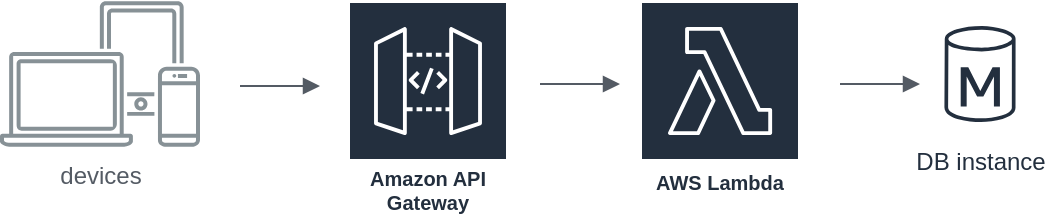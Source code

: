 <mxfile version="14.1.1" type="device"><diagram id="FVK82GPYwj_nhir-lwv4" name="Page-1"><mxGraphModel dx="900" dy="788" grid="1" gridSize="10" guides="1" tooltips="1" connect="1" arrows="1" fold="1" page="1" pageScale="1" pageWidth="827" pageHeight="1169" math="0" shadow="0"><root><mxCell id="0"/><mxCell id="1" parent="0"/><mxCell id="cXl2kiiuHsrgFgcBL4Jd-36" value="Amazon API Gateway" style="outlineConnect=0;fontColor=#232F3E;gradientColor=none;strokeColor=#ffffff;fillColor=#232F3E;dashed=0;verticalLabelPosition=middle;verticalAlign=bottom;align=center;html=1;whiteSpace=wrap;fontSize=10;fontStyle=1;spacing=3;shape=mxgraph.aws4.productIcon;prIcon=mxgraph.aws4.api_gateway;" parent="1" vertex="1"><mxGeometry x="344" y="193.5" width="80" height="110" as="geometry"/></mxCell><mxCell id="cXl2kiiuHsrgFgcBL4Jd-37" value="AWS Lambda" style="outlineConnect=0;fontColor=#232F3E;gradientColor=none;strokeColor=#ffffff;fillColor=#232F3E;dashed=0;verticalLabelPosition=middle;verticalAlign=bottom;align=center;html=1;whiteSpace=wrap;fontSize=10;fontStyle=1;spacing=3;shape=mxgraph.aws4.productIcon;prIcon=mxgraph.aws4.lambda;" parent="1" vertex="1"><mxGeometry x="490" y="193.5" width="80" height="100" as="geometry"/></mxCell><mxCell id="cXl2kiiuHsrgFgcBL4Jd-38" value="devices" style="outlineConnect=0;gradientColor=none;fontColor=#545B64;strokeColor=none;fillColor=#879196;dashed=0;verticalLabelPosition=bottom;verticalAlign=top;align=center;html=1;fontSize=12;fontStyle=0;aspect=fixed;shape=mxgraph.aws4.illustration_devices;pointerEvents=1" parent="1" vertex="1"><mxGeometry x="170" y="193.5" width="100" height="73" as="geometry"/></mxCell><mxCell id="cXl2kiiuHsrgFgcBL4Jd-39" value="DB instance" style="outlineConnect=0;fontColor=#232F3E;gradientColor=none;strokeColor=#232F3E;fillColor=#ffffff;dashed=0;verticalLabelPosition=bottom;verticalAlign=top;align=center;html=1;fontSize=12;fontStyle=0;aspect=fixed;shape=mxgraph.aws4.resourceIcon;resIcon=mxgraph.aws4.db_instance;" parent="1" vertex="1"><mxGeometry x="630" y="200" width="60" height="60" as="geometry"/></mxCell><mxCell id="cXl2kiiuHsrgFgcBL4Jd-60" value="" style="edgeStyle=orthogonalEdgeStyle;html=1;endArrow=block;elbow=vertical;startArrow=none;endFill=1;strokeColor=#545B64;rounded=0;" parent="1" edge="1"><mxGeometry width="100" relative="1" as="geometry"><mxPoint x="440" y="235" as="sourcePoint"/><mxPoint x="480" y="235" as="targetPoint"/></mxGeometry></mxCell><mxCell id="cXl2kiiuHsrgFgcBL4Jd-62" value="" style="edgeStyle=orthogonalEdgeStyle;html=1;endArrow=block;elbow=vertical;startArrow=none;endFill=1;strokeColor=#545B64;rounded=0;" parent="1" edge="1"><mxGeometry width="100" relative="1" as="geometry"><mxPoint x="590" y="235" as="sourcePoint"/><mxPoint x="630" y="235" as="targetPoint"/></mxGeometry></mxCell><mxCell id="cXl2kiiuHsrgFgcBL4Jd-63" value="" style="edgeStyle=orthogonalEdgeStyle;html=1;endArrow=block;elbow=vertical;startArrow=none;endFill=1;strokeColor=#545B64;rounded=0;" parent="1" edge="1"><mxGeometry width="100" relative="1" as="geometry"><mxPoint x="290" y="236" as="sourcePoint"/><mxPoint x="330" y="236" as="targetPoint"/></mxGeometry></mxCell></root></mxGraphModel></diagram></mxfile>